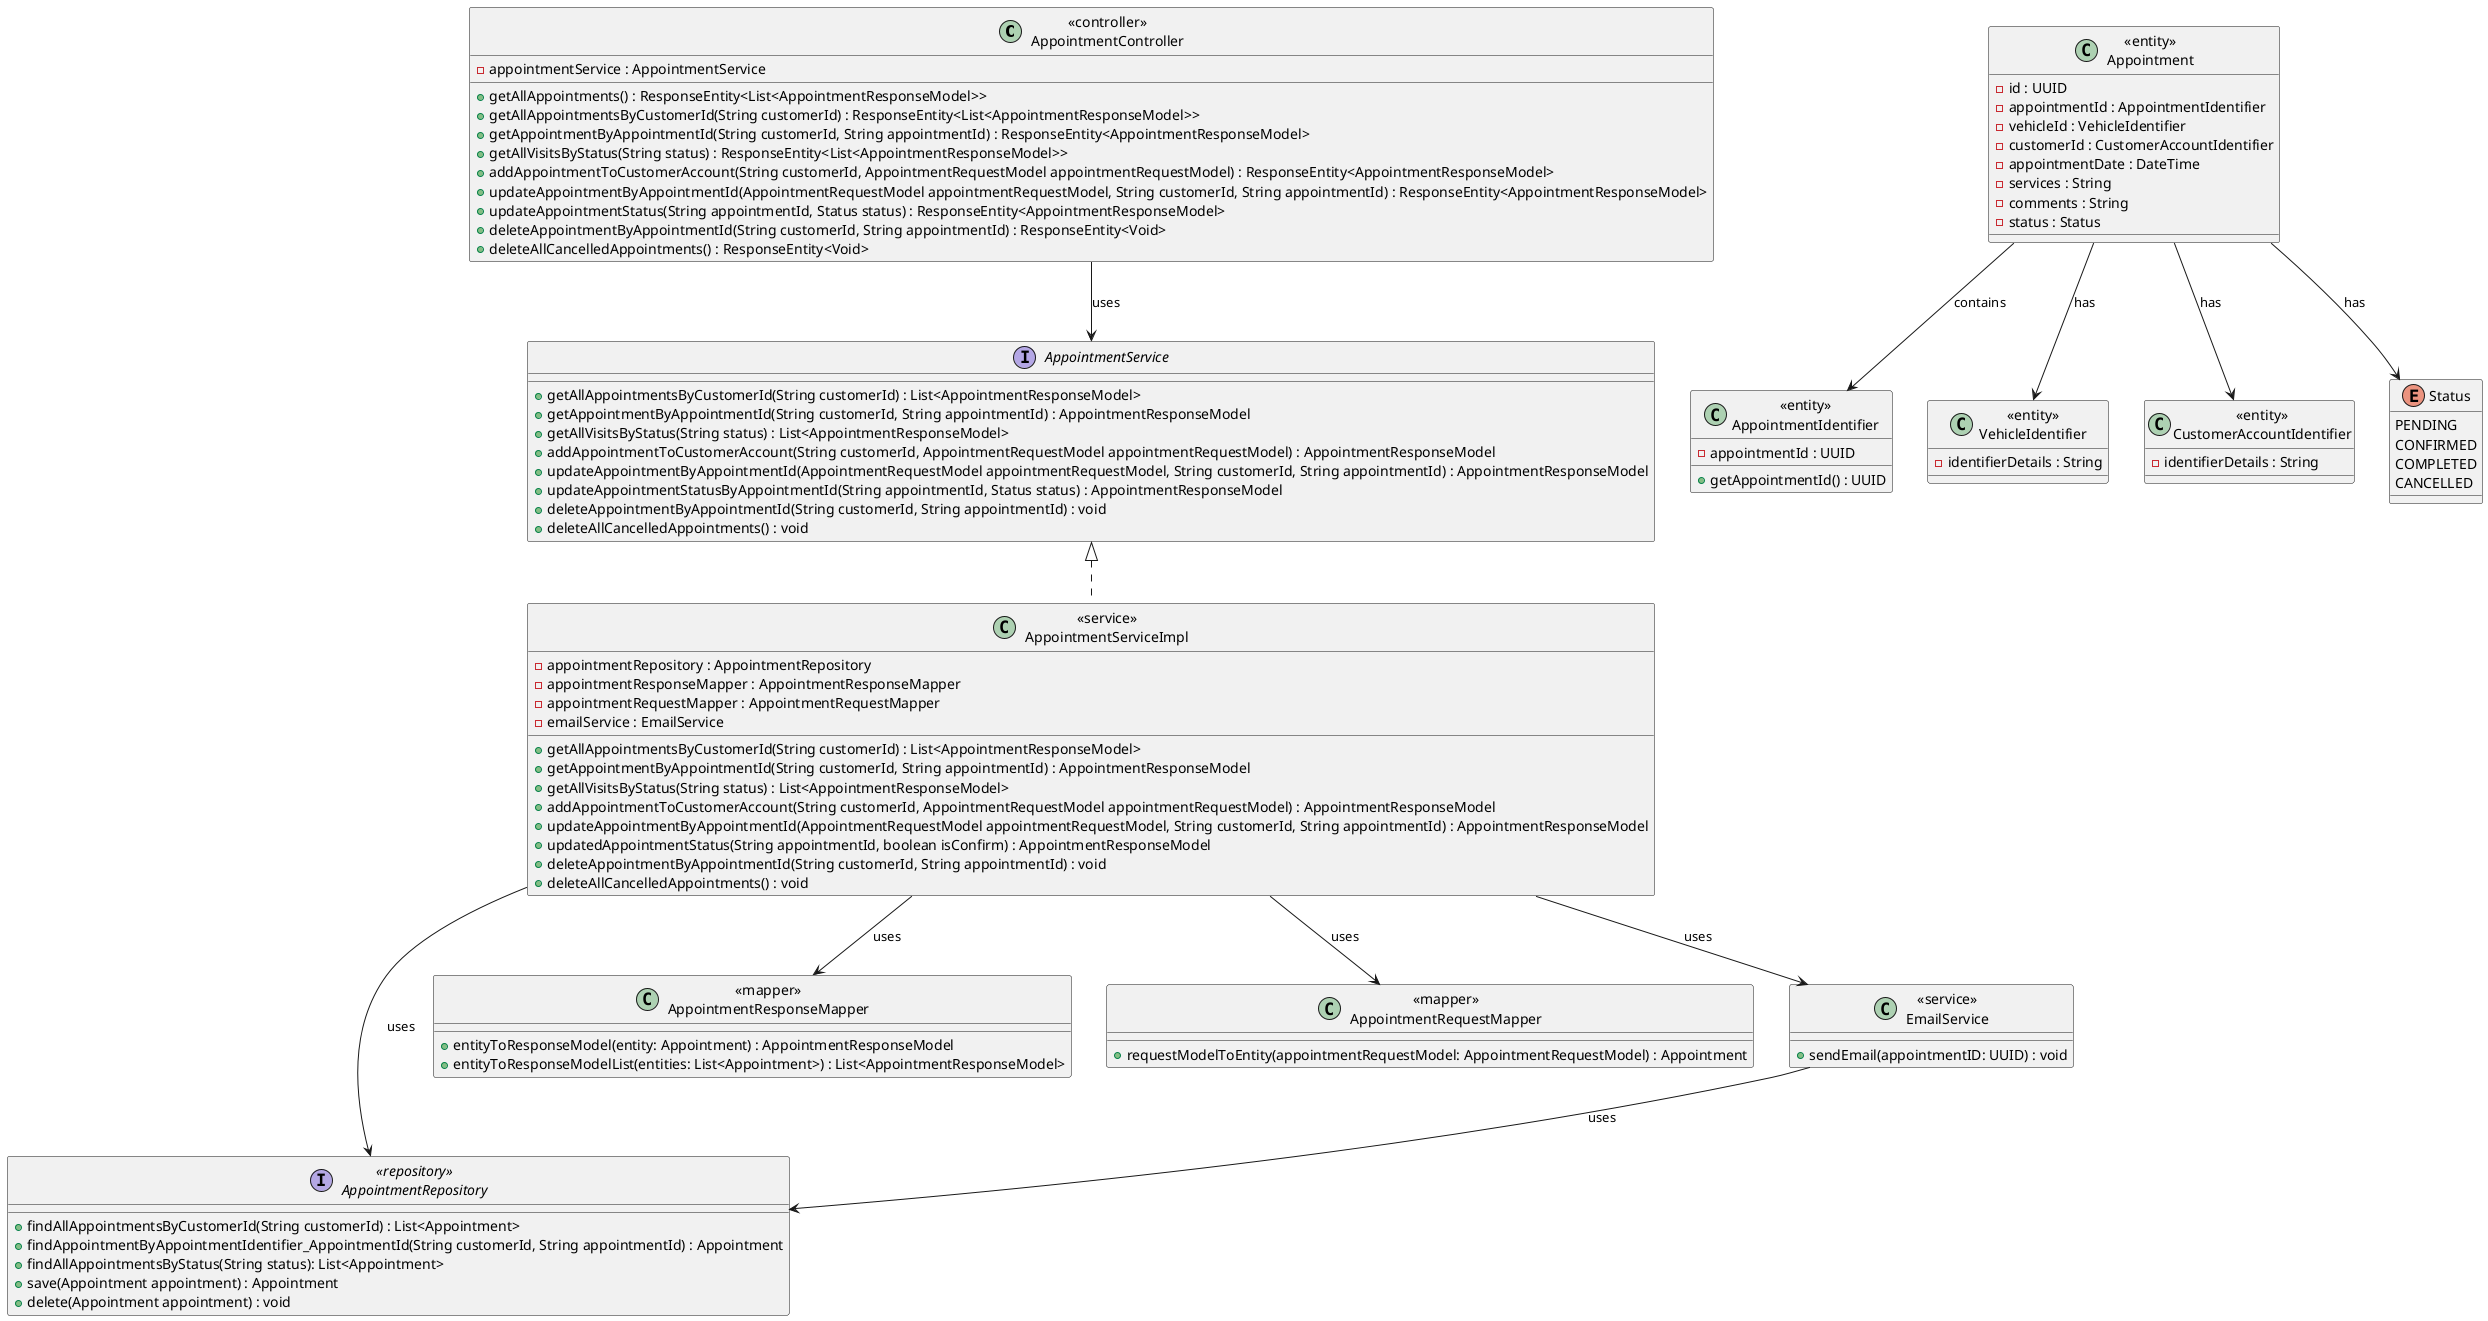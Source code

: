 @startuml
skinparam class {
    BackgroundColor<<entity>> Wheat
    BackgroundColor<<controller>> LightSkyBlue
    BackgroundColor<<service>> LightGreen
    BackgroundColor<<repository>> LightCoral
    BackgroundColor<<mapper>> Khaki
}

' AppointmentController
class "<<controller>>\nAppointmentController" as appointmentController {
    - appointmentService : AppointmentService
    + getAllAppointments() : ResponseEntity<List<AppointmentResponseModel>>
    + getAllAppointmentsByCustomerId(String customerId) : ResponseEntity<List<AppointmentResponseModel>>
    + getAppointmentByAppointmentId(String customerId, String appointmentId) : ResponseEntity<AppointmentResponseModel>
    + getAllVisitsByStatus(String status) : ResponseEntity<List<AppointmentResponseModel>>
    + addAppointmentToCustomerAccount(String customerId, AppointmentRequestModel appointmentRequestModel) : ResponseEntity<AppointmentResponseModel>
    + updateAppointmentByAppointmentId(AppointmentRequestModel appointmentRequestModel, String customerId, String appointmentId) : ResponseEntity<AppointmentResponseModel>
    + updateAppointmentStatus(String appointmentId, Status status) : ResponseEntity<AppointmentResponseModel>
    + deleteAppointmentByAppointmentId(String customerId, String appointmentId) : ResponseEntity<Void>
    + deleteAllCancelledAppointments() : ResponseEntity<Void>
}

' AppointmentService interface
interface "AppointmentService" as appointmentService {
    + getAllAppointmentsByCustomerId(String customerId) : List<AppointmentResponseModel>
    + getAppointmentByAppointmentId(String customerId, String appointmentId) : AppointmentResponseModel
    + getAllVisitsByStatus(String status) : List<AppointmentResponseModel>
    + addAppointmentToCustomerAccount(String customerId, AppointmentRequestModel appointmentRequestModel) : AppointmentResponseModel
    + updateAppointmentByAppointmentId(AppointmentRequestModel appointmentRequestModel, String customerId, String appointmentId) : AppointmentResponseModel
    + updateAppointmentStatusByAppointmentId(String appointmentId, Status status) : AppointmentResponseModel
    + deleteAppointmentByAppointmentId(String customerId, String appointmentId) : void
    + deleteAllCancelledAppointments() : void

}

' AppointmentServiceImpl class
class "<<service>>\nAppointmentServiceImpl" as appointmentServiceImpl {
    - appointmentRepository : AppointmentRepository
    - appointmentResponseMapper : AppointmentResponseMapper
    - appointmentRequestMapper : AppointmentRequestMapper
    - emailService : EmailService
    + getAllAppointmentsByCustomerId(String customerId) : List<AppointmentResponseModel>
    + getAppointmentByAppointmentId(String customerId, String appointmentId) : AppointmentResponseModel
    + getAllVisitsByStatus(String status) : List<AppointmentResponseModel>
    + addAppointmentToCustomerAccount(String customerId, AppointmentRequestModel appointmentRequestModel) : AppointmentResponseModel
    + updateAppointmentByAppointmentId(AppointmentRequestModel appointmentRequestModel, String customerId, String appointmentId) : AppointmentResponseModel
    + updatedAppointmentStatus(String appointmentId, boolean isConfirm) : AppointmentResponseModel
    + deleteAppointmentByAppointmentId(String customerId, String appointmentId) : void
    + deleteAllCancelledAppointments() : void
}
appointmentServiceImpl .up.|> appointmentService

' AppointmentRepository interface
interface "<<repository>>\nAppointmentRepository" as appointmentRepository {
    + findAllAppointmentsByCustomerId(String customerId) : List<Appointment>
    + findAppointmentByAppointmentIdentifier_AppointmentId(String customerId, String appointmentId) : Appointment
    + findAllAppointmentsByStatus(String status): List<Appointment>
    + save(Appointment appointment) : Appointment
    + delete(Appointment appointment) : void
}

' AppointmentResponseMapper class
class "<<mapper>>\nAppointmentResponseMapper" as appointmentResponseMapper {
    + entityToResponseModel(entity: Appointment) : AppointmentResponseModel
    + entityToResponseModelList(entities: List<Appointment>) : List<AppointmentResponseModel>
}

' AppointmentRequestMapper class
class "<<mapper>>\nAppointmentRequestMapper" as appointmentRequestMapper {
    + requestModelToEntity(appointmentRequestModel: AppointmentRequestModel) : Appointment
}

' Appointment class
class "<<entity>>\nAppointment" as appointment {
    - id : UUID
    - appointmentId : AppointmentIdentifier
    - vehicleId : VehicleIdentifier
    - customerId : CustomerAccountIdentifier
    - appointmentDate : DateTime
    - services : String
    - comments : String
    - status : Status
}

' AppointmentIdentifier class
class "<<entity>>\nAppointmentIdentifier" as appointmentIdentifier {
    - appointmentId : UUID
    + getAppointmentId() : UUID
}

' VehicleIdentifier class
class "<<entity>>\nVehicleIdentifier" as vehicleIdentifier {
    - identifierDetails : String
}

' ClientIdentifier class
class "<<entity>>\nCustomerAccountIdentifier" as customerAccountIdentifier {
    - identifierDetails : String
}

' Status enum
enum "Status" as status {
    PENDING
    CONFIRMED
    COMPLETED
    CANCELLED
}

' EmailService for managing email-related functionalities
class "<<service>>\nEmailService" as emailService {
    + sendEmail(appointmentID: UUID) : void
}

' Appointment Relationships
appointmentController --> appointmentService : uses
appointmentServiceImpl --> appointmentRepository : uses
appointmentServiceImpl --> appointmentResponseMapper : uses
appointmentServiceImpl --> appointmentRequestMapper : uses
appointmentServiceImpl --> emailService : uses
appointment --> appointmentIdentifier : contains
appointment --> vehicleIdentifier : has
appointment --> customerAccountIdentifier : has
appointment --> status : has
emailService --> appointmentRepository : uses

@enduml